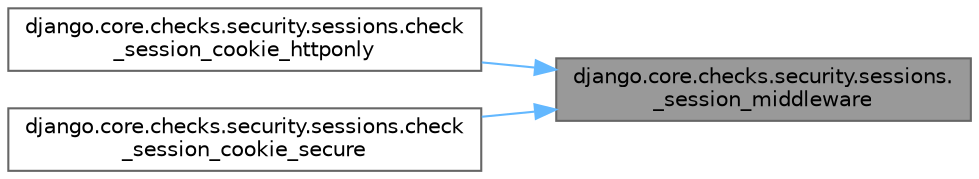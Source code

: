 digraph "django.core.checks.security.sessions._session_middleware"
{
 // LATEX_PDF_SIZE
  bgcolor="transparent";
  edge [fontname=Helvetica,fontsize=10,labelfontname=Helvetica,labelfontsize=10];
  node [fontname=Helvetica,fontsize=10,shape=box,height=0.2,width=0.4];
  rankdir="RL";
  Node1 [id="Node000001",label="django.core.checks.security.sessions.\l_session_middleware",height=0.2,width=0.4,color="gray40", fillcolor="grey60", style="filled", fontcolor="black",tooltip=" "];
  Node1 -> Node2 [id="edge1_Node000001_Node000002",dir="back",color="steelblue1",style="solid",tooltip=" "];
  Node2 [id="Node000002",label="django.core.checks.security.sessions.check\l_session_cookie_httponly",height=0.2,width=0.4,color="grey40", fillcolor="white", style="filled",URL="$namespacedjango_1_1core_1_1checks_1_1security_1_1sessions.html#af6bd067f795a8e8172e1002d5341dbec",tooltip=" "];
  Node1 -> Node3 [id="edge2_Node000001_Node000003",dir="back",color="steelblue1",style="solid",tooltip=" "];
  Node3 [id="Node000003",label="django.core.checks.security.sessions.check\l_session_cookie_secure",height=0.2,width=0.4,color="grey40", fillcolor="white", style="filled",URL="$namespacedjango_1_1core_1_1checks_1_1security_1_1sessions.html#aac22ec709871076170420ca1d7349470",tooltip=" "];
}
